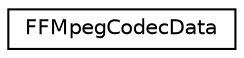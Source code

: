digraph G
{
  edge [fontname="Helvetica",fontsize="10",labelfontname="Helvetica",labelfontsize="10"];
  node [fontname="Helvetica",fontsize="10",shape=record];
  rankdir=LR;
  Node1 [label="FFMpegCodecData",height=0.2,width=0.4,color="black", fillcolor="white", style="filled",URL="$d3/d4d/structFFMpegCodecData.html"];
}

